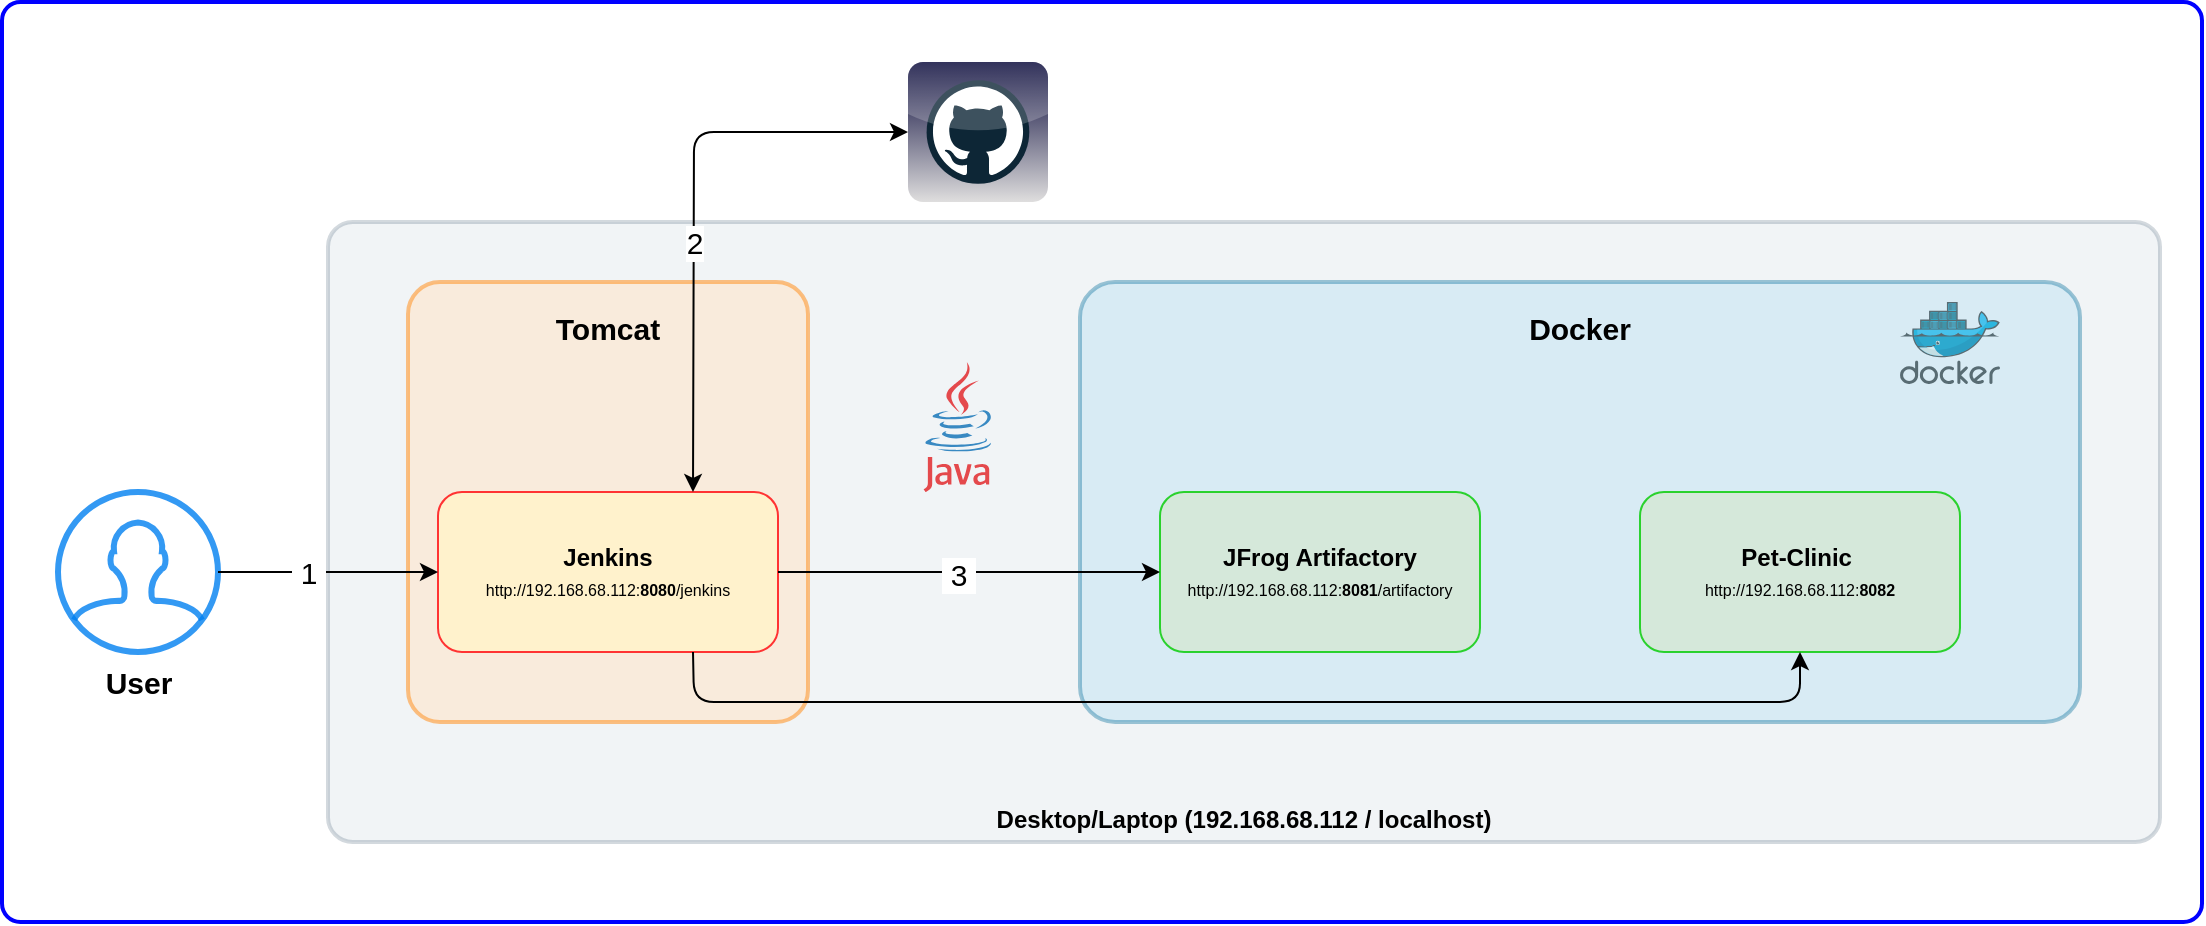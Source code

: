 <mxfile version="16.5.3" type="device"><diagram id="5RrfxqYgYU4fm_iDYr6W" name="Page-1"><mxGraphModel dx="2138" dy="556" grid="1" gridSize="10" guides="1" tooltips="1" connect="1" arrows="1" fold="1" page="1" pageScale="1" pageWidth="1100" pageHeight="850" math="0" shadow="0"><root><mxCell id="0"/><mxCell id="1" parent="0"/><mxCell id="nuQOPn4AAcVHR9P6Fipj-27" value="" style="rounded=1;whiteSpace=wrap;html=1;fontSize=15;strokeWidth=2;fillColor=none;arcSize=2;strokeColor=#0000FF;" vertex="1" parent="1"><mxGeometry y="180" width="1100" height="460" as="geometry"/></mxCell><mxCell id="nuQOPn4AAcVHR9P6Fipj-2" value="&lt;br&gt;&lt;br&gt;&lt;br&gt;&lt;br&gt;&lt;br&gt;&lt;br&gt;&lt;br&gt;&lt;br&gt;&lt;br&gt;&lt;br&gt;&lt;br&gt;&lt;br&gt;&lt;br&gt;&lt;br&gt;&lt;br&gt;&lt;br&gt;&lt;br&gt;&lt;br&gt;&lt;br&gt;&lt;br&gt;&lt;b&gt;Desktop/Laptop (192.168.68.112 / localhost)&lt;/b&gt;" style="rounded=1;whiteSpace=wrap;html=1;imageWidth=24;arcSize=4;fillColor=#bac8d3;strokeColor=#23445d;opacity=20;strokeWidth=2;" vertex="1" parent="1"><mxGeometry x="163" y="290" width="916" height="310" as="geometry"/></mxCell><mxCell id="nuQOPn4AAcVHR9P6Fipj-3" value="&lt;b&gt;&lt;font style=&quot;font-size: 15px&quot;&gt;Tomcat&lt;/font&gt;&lt;br&gt;&lt;/b&gt;&lt;br&gt;&lt;br&gt;&lt;br&gt;&lt;br&gt;&lt;br&gt;&lt;br&gt;&lt;br&gt;&lt;br&gt;&lt;br&gt;&lt;br&gt;&lt;br&gt;&lt;br&gt;" style="rounded=1;whiteSpace=wrap;html=1;fillColor=#ffe6cc;strokeColor=#FF9933;opacity=60;strokeWidth=2;arcSize=8;" vertex="1" parent="1"><mxGeometry x="203" y="320" width="200" height="220" as="geometry"/></mxCell><mxCell id="nuQOPn4AAcVHR9P6Fipj-5" value="&lt;b style=&quot;font-size: 15px&quot;&gt;Docker&lt;br&gt;&lt;/b&gt;&lt;br&gt;&lt;br&gt;&lt;br&gt;&lt;br&gt;&lt;br&gt;&lt;br&gt;&lt;br&gt;&lt;br&gt;&lt;br&gt;&lt;br&gt;&lt;br&gt;&lt;br&gt;" style="rounded=1;whiteSpace=wrap;html=1;fillColor=#b1ddf0;strokeColor=#10739e;opacity=40;strokeWidth=2;arcSize=8;" vertex="1" parent="1"><mxGeometry x="539" y="320" width="500" height="220" as="geometry"/></mxCell><mxCell id="nuQOPn4AAcVHR9P6Fipj-6" value="&lt;b&gt;&lt;font style=&quot;font-size: 12px&quot;&gt;Jenkins&lt;/font&gt;&lt;/b&gt;&lt;br&gt;&lt;font style=&quot;font-size: 8px&quot;&gt;http://192.168.68.112:&lt;b&gt;8080&lt;/b&gt;/jenkins&lt;/font&gt;" style="rounded=1;whiteSpace=wrap;html=1;fillColor=#fff2cc;strokeColor=#FF3333;strokeWidth=1;" vertex="1" parent="1"><mxGeometry x="218" y="425" width="170" height="80" as="geometry"/></mxCell><mxCell id="nuQOPn4AAcVHR9P6Fipj-7" value="&lt;b&gt;JFrog Artifactory&lt;/b&gt;&lt;br&gt;&lt;font style=&quot;font-size: 8px&quot;&gt;http://192.168.68.112:&lt;b&gt;8081&lt;/b&gt;/artifactory&lt;/font&gt;" style="rounded=1;whiteSpace=wrap;html=1;fillColor=#d5e8d4;strokeColor=#00CC00;strokeWidth=1;opacity=80;" vertex="1" parent="1"><mxGeometry x="579" y="425" width="160" height="80" as="geometry"/></mxCell><mxCell id="nuQOPn4AAcVHR9P6Fipj-8" value="" style="dashed=0;outlineConnect=0;html=1;align=center;labelPosition=center;verticalLabelPosition=bottom;verticalAlign=top;shape=mxgraph.webicons.github;gradientColor=#DFDEDE;fontSize=7;fillColor=#000033;" vertex="1" parent="1"><mxGeometry x="453" y="210" width="70" height="70" as="geometry"/></mxCell><mxCell id="nuQOPn4AAcVHR9P6Fipj-10" value="User" style="html=1;verticalLabelPosition=bottom;align=center;labelBackgroundColor=#ffffff;verticalAlign=top;strokeWidth=3;strokeColor=#0080F0;shadow=0;dashed=0;shape=mxgraph.ios7.icons.user;fontSize=15;opacity=80;fontStyle=1" vertex="1" parent="1"><mxGeometry x="28" y="425" width="80" height="80" as="geometry"/></mxCell><mxCell id="nuQOPn4AAcVHR9P6Fipj-11" value="" style="dashed=0;outlineConnect=0;html=1;align=center;labelPosition=center;verticalLabelPosition=bottom;verticalAlign=top;shape=mxgraph.weblogos.java;fontSize=15;strokeColor=#00CC00;strokeWidth=1;opacity=80;" vertex="1" parent="1"><mxGeometry x="460.8" y="360" width="34.4" height="65" as="geometry"/></mxCell><mxCell id="nuQOPn4AAcVHR9P6Fipj-12" value="" style="sketch=0;aspect=fixed;html=1;points=[];align=center;image;fontSize=12;image=img/lib/mscae/Docker.svg;strokeColor=#00CC00;strokeWidth=1;opacity=80;" vertex="1" parent="1"><mxGeometry x="949" y="330" width="50" height="41" as="geometry"/></mxCell><mxCell id="nuQOPn4AAcVHR9P6Fipj-14" value="" style="endArrow=classic;html=1;rounded=0;fontSize=15;entryX=0;entryY=0.5;entryDx=0;entryDy=0;" edge="1" parent="1" source="nuQOPn4AAcVHR9P6Fipj-10" target="nuQOPn4AAcVHR9P6Fipj-6"><mxGeometry width="50" height="50" relative="1" as="geometry"><mxPoint x="63" y="440" as="sourcePoint"/><mxPoint x="113" y="390" as="targetPoint"/></mxGeometry></mxCell><mxCell id="nuQOPn4AAcVHR9P6Fipj-16" value="&amp;nbsp;1&amp;nbsp;" style="edgeLabel;html=1;align=center;verticalAlign=middle;resizable=0;points=[];fontSize=15;" vertex="1" connectable="0" parent="nuQOPn4AAcVHR9P6Fipj-14"><mxGeometry x="-0.189" relative="1" as="geometry"><mxPoint as="offset"/></mxGeometry></mxCell><mxCell id="nuQOPn4AAcVHR9P6Fipj-15" value="" style="endArrow=classic;html=1;rounded=0;fontSize=15;entryX=0;entryY=0.5;entryDx=0;entryDy=0;exitX=1;exitY=0.5;exitDx=0;exitDy=0;" edge="1" parent="1" source="nuQOPn4AAcVHR9P6Fipj-6" target="nuQOPn4AAcVHR9P6Fipj-7"><mxGeometry width="50" height="50" relative="1" as="geometry"><mxPoint x="433" y="510" as="sourcePoint"/><mxPoint x="483" y="460" as="targetPoint"/></mxGeometry></mxCell><mxCell id="nuQOPn4AAcVHR9P6Fipj-25" value="&amp;nbsp;3&amp;nbsp;" style="edgeLabel;html=1;align=center;verticalAlign=middle;resizable=0;points=[];fontSize=15;" vertex="1" connectable="0" parent="nuQOPn4AAcVHR9P6Fipj-15"><mxGeometry x="-0.062" y="-1" relative="1" as="geometry"><mxPoint as="offset"/></mxGeometry></mxCell><mxCell id="nuQOPn4AAcVHR9P6Fipj-19" value="" style="endArrow=classic;html=1;rounded=1;fontSize=15;exitX=0.75;exitY=0;exitDx=0;exitDy=0;startArrow=classic;startFill=1;" edge="1" parent="1" source="nuQOPn4AAcVHR9P6Fipj-6" target="nuQOPn4AAcVHR9P6Fipj-8"><mxGeometry width="50" height="50" relative="1" as="geometry"><mxPoint x="363" y="300" as="sourcePoint"/><mxPoint x="433" y="250" as="targetPoint"/><Array as="points"><mxPoint x="346" y="245"/><mxPoint x="433" y="245"/></Array></mxGeometry></mxCell><mxCell id="nuQOPn4AAcVHR9P6Fipj-21" value="2" style="edgeLabel;html=1;align=center;verticalAlign=middle;resizable=0;points=[];fontSize=15;" vertex="1" connectable="0" parent="nuQOPn4AAcVHR9P6Fipj-19"><mxGeometry x="0.18" relative="1" as="geometry"><mxPoint y="44" as="offset"/></mxGeometry></mxCell><mxCell id="nuQOPn4AAcVHR9P6Fipj-24" value="&lt;b&gt;Pet-Clinic&amp;nbsp;&lt;/b&gt;&lt;br&gt;&lt;font style=&quot;font-size: 8px&quot;&gt;http://192.168.68.112:&lt;b&gt;8082&lt;/b&gt;&lt;/font&gt;" style="rounded=1;whiteSpace=wrap;html=1;fillColor=#d5e8d4;strokeColor=#00CC00;strokeWidth=1;opacity=80;" vertex="1" parent="1"><mxGeometry x="819" y="425" width="160" height="80" as="geometry"/></mxCell><mxCell id="nuQOPn4AAcVHR9P6Fipj-26" value="" style="endArrow=classic;html=1;rounded=1;fontSize=15;entryX=0.5;entryY=1;entryDx=0;entryDy=0;exitX=0.75;exitY=1;exitDx=0;exitDy=0;strokeWidth=1;" edge="1" parent="1" source="nuQOPn4AAcVHR9P6Fipj-6" target="nuQOPn4AAcVHR9P6Fipj-24"><mxGeometry width="50" height="50" relative="1" as="geometry"><mxPoint x="439" y="570" as="sourcePoint"/><mxPoint x="489" y="520" as="targetPoint"/><Array as="points"><mxPoint x="346" y="530"/><mxPoint x="429" y="530"/><mxPoint x="899" y="530"/></Array></mxGeometry></mxCell></root></mxGraphModel></diagram></mxfile>